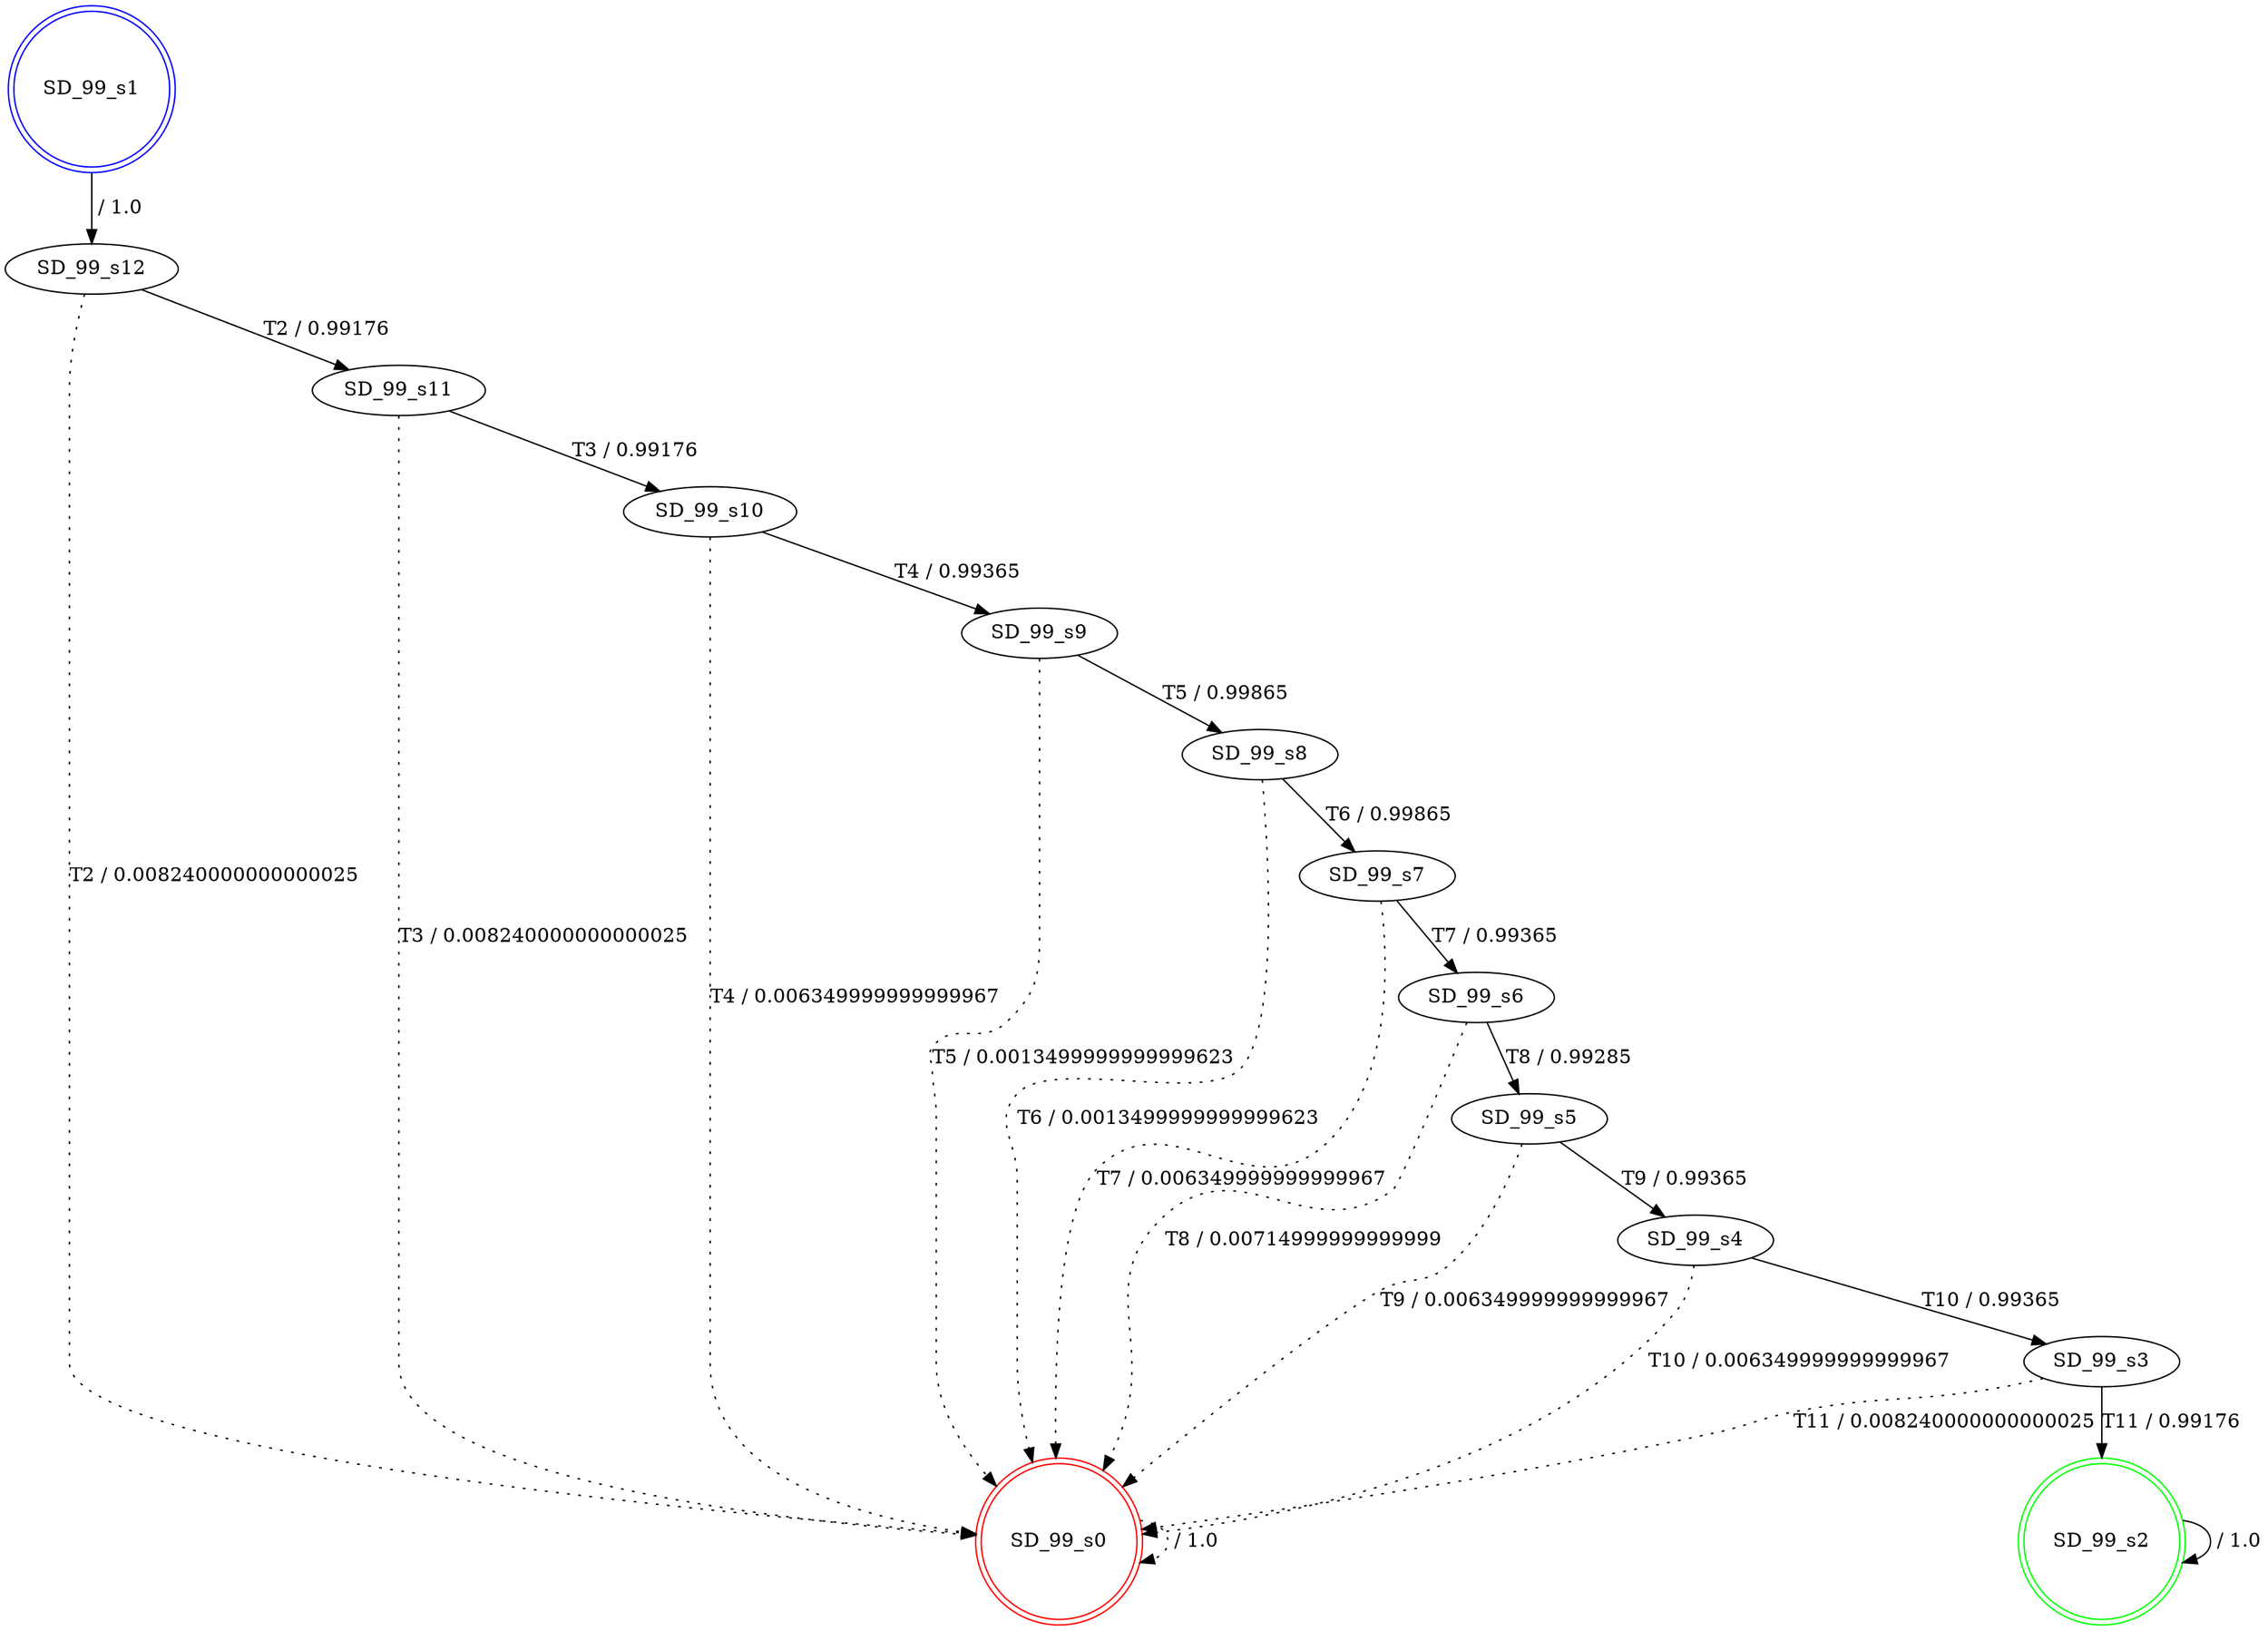 digraph graphname {
SD_99_s0 [label="SD_99_s0",color=red,shape=doublecircle ];
SD_99_s1 [label="SD_99_s1",color=blue,shape=doublecircle ];
SD_99_s2 [label="SD_99_s2",color=green,shape=doublecircle ];
SD_99_s3 [label="SD_99_s3" ];
SD_99_s4 [label="SD_99_s4" ];
SD_99_s5 [label="SD_99_s5" ];
SD_99_s6 [label="SD_99_s6" ];
SD_99_s7 [label="SD_99_s7" ];
SD_99_s8 [label="SD_99_s8" ];
SD_99_s9 [label="SD_99_s9" ];
SD_99_s10 [label="SD_99_s10" ];
SD_99_s11 [label="SD_99_s11" ];
SD_99_s12 [label="SD_99_s12" ];
SD_99_s0 -> SD_99_s0 [label=" / 1.0", style=dotted];
SD_99_s1 -> SD_99_s12 [label=" / 1.0"];
SD_99_s2 -> SD_99_s2 [label=" / 1.0"];
SD_99_s3 -> SD_99_s2 [label="T11 / 0.99176"];
SD_99_s3 -> SD_99_s0 [label="T11 / 0.008240000000000025", style=dotted];
SD_99_s4 -> SD_99_s3 [label="T10 / 0.99365"];
SD_99_s4 -> SD_99_s0 [label="T10 / 0.006349999999999967", style=dotted];
SD_99_s5 -> SD_99_s4 [label="T9 / 0.99365"];
SD_99_s5 -> SD_99_s0 [label="T9 / 0.006349999999999967", style=dotted];
SD_99_s6 -> SD_99_s5 [label="T8 / 0.99285"];
SD_99_s6 -> SD_99_s0 [label="T8 / 0.00714999999999999", style=dotted];
SD_99_s7 -> SD_99_s6 [label="T7 / 0.99365"];
SD_99_s7 -> SD_99_s0 [label="T7 / 0.006349999999999967", style=dotted];
SD_99_s8 -> SD_99_s7 [label="T6 / 0.99865"];
SD_99_s8 -> SD_99_s0 [label="T6 / 0.0013499999999999623", style=dotted];
SD_99_s9 -> SD_99_s8 [label="T5 / 0.99865"];
SD_99_s9 -> SD_99_s0 [label="T5 / 0.0013499999999999623", style=dotted];
SD_99_s10 -> SD_99_s9 [label="T4 / 0.99365"];
SD_99_s10 -> SD_99_s0 [label="T4 / 0.006349999999999967", style=dotted];
SD_99_s11 -> SD_99_s10 [label="T3 / 0.99176"];
SD_99_s11 -> SD_99_s0 [label="T3 / 0.008240000000000025", style=dotted];
SD_99_s12 -> SD_99_s11 [label="T2 / 0.99176"];
SD_99_s12 -> SD_99_s0 [label="T2 / 0.008240000000000025", style=dotted];
}